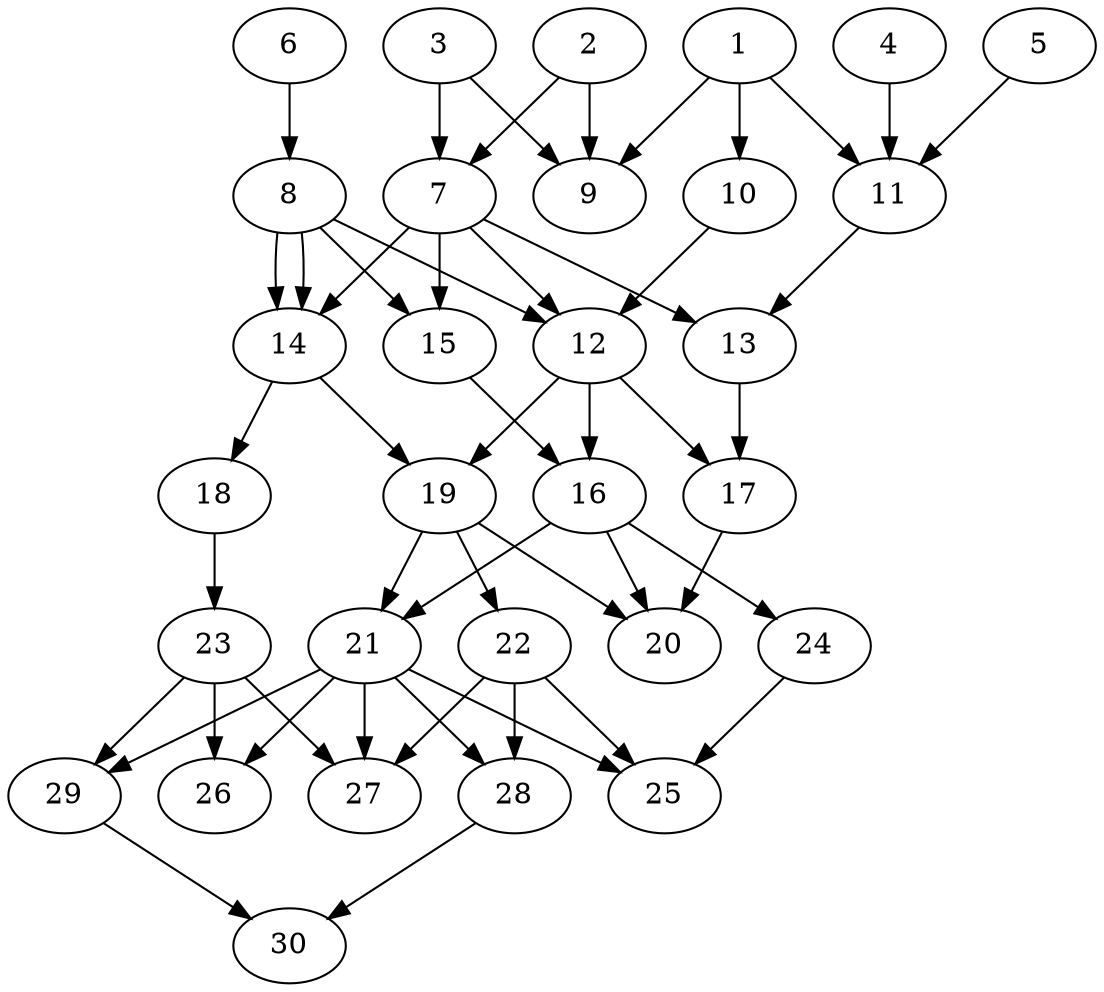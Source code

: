 // DAG automatically generated by daggen at Thu Oct  3 14:04:18 2019
// ./daggen --dot -n 30 --ccr 0.5 --fat 0.5 --regular 0.7 --density 0.6 --mindata 5242880 --maxdata 52428800 
digraph G {
  1 [size="69380096", alpha="0.03", expect_size="34690048"] 
  1 -> 9 [size ="34690048"]
  1 -> 10 [size ="34690048"]
  1 -> 11 [size ="34690048"]
  2 [size="49866752", alpha="0.13", expect_size="24933376"] 
  2 -> 7 [size ="24933376"]
  2 -> 9 [size ="24933376"]
  3 [size="68028416", alpha="0.02", expect_size="34014208"] 
  3 -> 7 [size ="34014208"]
  3 -> 9 [size ="34014208"]
  4 [size="45103104", alpha="0.14", expect_size="22551552"] 
  4 -> 11 [size ="22551552"]
  5 [size="22777856", alpha="0.16", expect_size="11388928"] 
  5 -> 11 [size ="11388928"]
  6 [size="72818688", alpha="0.04", expect_size="36409344"] 
  6 -> 8 [size ="36409344"]
  7 [size="100794368", alpha="0.16", expect_size="50397184"] 
  7 -> 12 [size ="50397184"]
  7 -> 13 [size ="50397184"]
  7 -> 14 [size ="50397184"]
  7 -> 15 [size ="50397184"]
  8 [size="33568768", alpha="0.17", expect_size="16784384"] 
  8 -> 12 [size ="16784384"]
  8 -> 14 [size ="16784384"]
  8 -> 14 [size ="16784384"]
  8 -> 15 [size ="16784384"]
  9 [size="18147328", alpha="0.01", expect_size="9073664"] 
  10 [size="41510912", alpha="0.16", expect_size="20755456"] 
  10 -> 12 [size ="20755456"]
  11 [size="14405632", alpha="0.04", expect_size="7202816"] 
  11 -> 13 [size ="7202816"]
  12 [size="28665856", alpha="0.14", expect_size="14332928"] 
  12 -> 16 [size ="14332928"]
  12 -> 17 [size ="14332928"]
  12 -> 19 [size ="14332928"]
  13 [size="92221440", alpha="0.15", expect_size="46110720"] 
  13 -> 17 [size ="46110720"]
  14 [size="102660096", alpha="0.10", expect_size="51330048"] 
  14 -> 18 [size ="51330048"]
  14 -> 19 [size ="51330048"]
  15 [size="73611264", alpha="0.02", expect_size="36805632"] 
  15 -> 16 [size ="36805632"]
  16 [size="53817344", alpha="0.15", expect_size="26908672"] 
  16 -> 20 [size ="26908672"]
  16 -> 21 [size ="26908672"]
  16 -> 24 [size ="26908672"]
  17 [size="73156608", alpha="0.01", expect_size="36578304"] 
  17 -> 20 [size ="36578304"]
  18 [size="56563712", alpha="0.08", expect_size="28281856"] 
  18 -> 23 [size ="28281856"]
  19 [size="44337152", alpha="0.06", expect_size="22168576"] 
  19 -> 20 [size ="22168576"]
  19 -> 21 [size ="22168576"]
  19 -> 22 [size ="22168576"]
  20 [size="47941632", alpha="0.00", expect_size="23970816"] 
  21 [size="30982144", alpha="0.07", expect_size="15491072"] 
  21 -> 25 [size ="15491072"]
  21 -> 26 [size ="15491072"]
  21 -> 27 [size ="15491072"]
  21 -> 28 [size ="15491072"]
  21 -> 29 [size ="15491072"]
  22 [size="51384320", alpha="0.02", expect_size="25692160"] 
  22 -> 25 [size ="25692160"]
  22 -> 27 [size ="25692160"]
  22 -> 28 [size ="25692160"]
  23 [size="23021568", alpha="0.10", expect_size="11510784"] 
  23 -> 26 [size ="11510784"]
  23 -> 27 [size ="11510784"]
  23 -> 29 [size ="11510784"]
  24 [size="93296640", alpha="0.05", expect_size="46648320"] 
  24 -> 25 [size ="46648320"]
  25 [size="48324608", alpha="0.02", expect_size="24162304"] 
  26 [size="57325568", alpha="0.13", expect_size="28662784"] 
  27 [size="32514048", alpha="0.02", expect_size="16257024"] 
  28 [size="37818368", alpha="0.17", expect_size="18909184"] 
  28 -> 30 [size ="18909184"]
  29 [size="73580544", alpha="0.13", expect_size="36790272"] 
  29 -> 30 [size ="36790272"]
  30 [size="101019648", alpha="0.16", expect_size="50509824"] 
}
